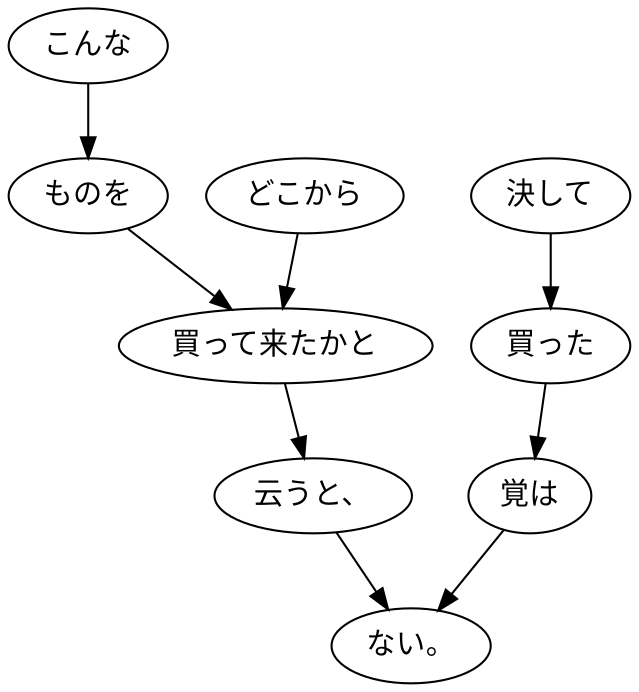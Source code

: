 digraph graph6580 {
	node0 [label="こんな"];
	node1 [label="ものを"];
	node2 [label="どこから"];
	node3 [label="買って来たかと"];
	node4 [label="云うと、"];
	node5 [label="決して"];
	node6 [label="買った"];
	node7 [label="覚は"];
	node8 [label="ない。"];
	node0 -> node1;
	node1 -> node3;
	node2 -> node3;
	node3 -> node4;
	node4 -> node8;
	node5 -> node6;
	node6 -> node7;
	node7 -> node8;
}
